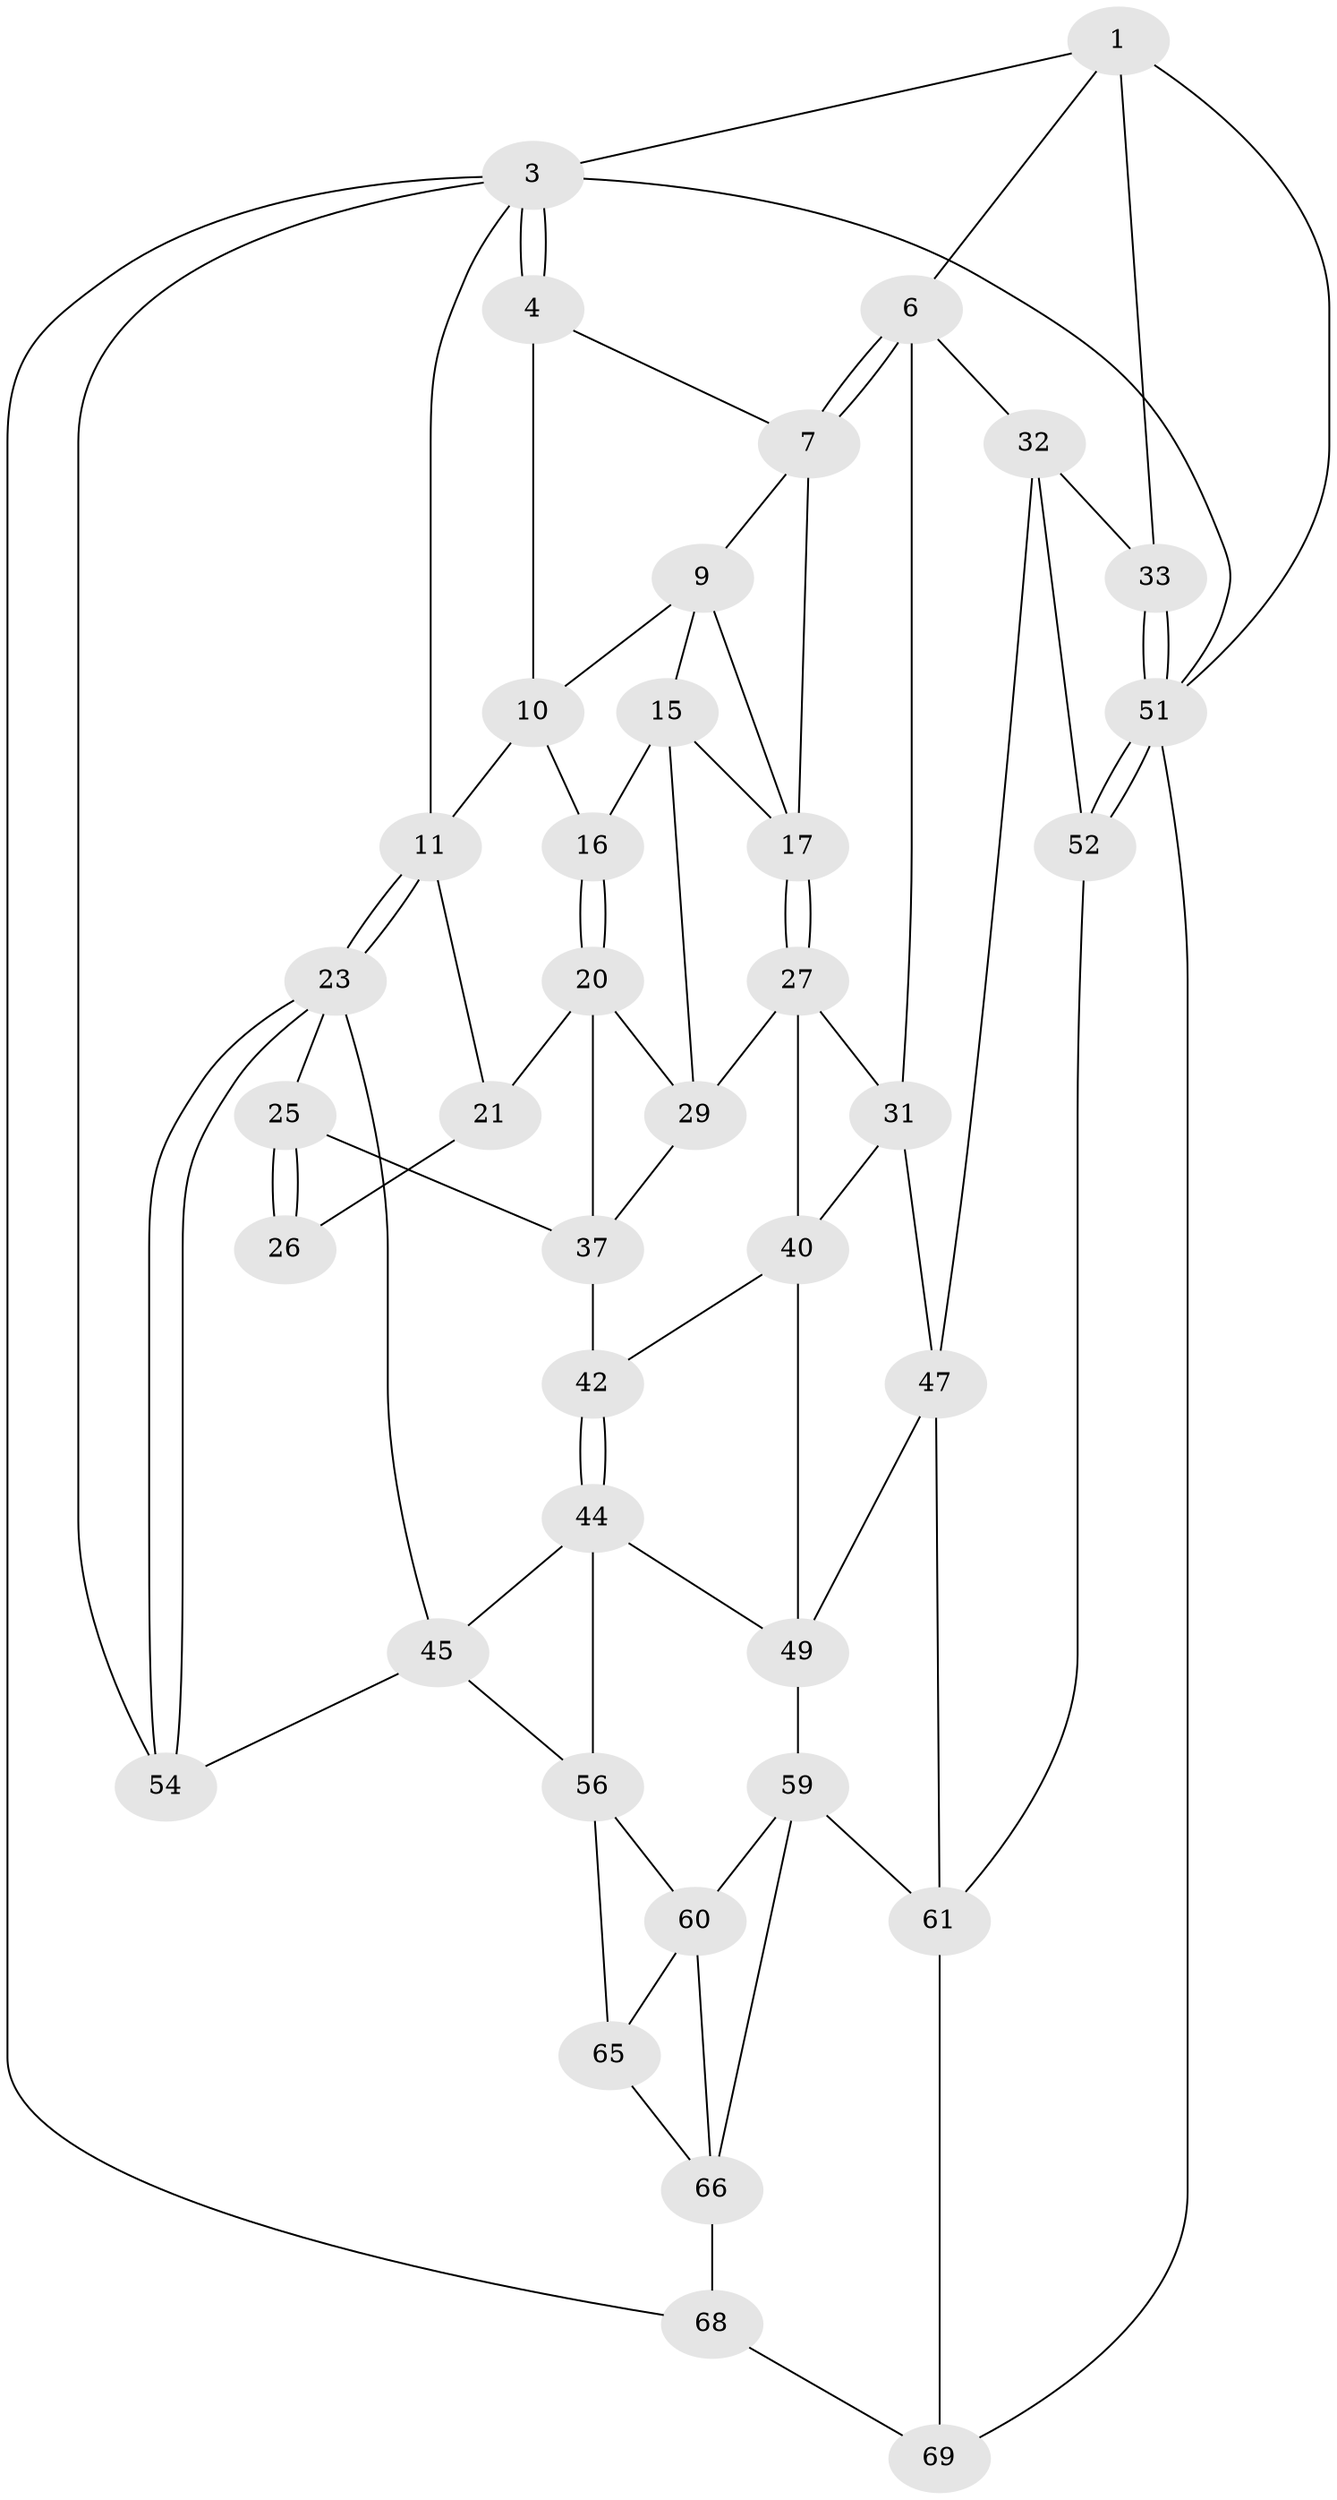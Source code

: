 // Generated by graph-tools (version 1.1) at 2025/24/03/03/25 07:24:34]
// undirected, 39 vertices, 83 edges
graph export_dot {
graph [start="1"]
  node [color=gray90,style=filled];
  1 [pos="+0.6919024565810411+0",super="+2"];
  3 [pos="+0+0",super="+55"];
  4 [pos="+0.34288458276418055+0",super="+5"];
  6 [pos="+0.7105347250207642+0.20452331062065437",super="+30"];
  7 [pos="+0.6760305900234854+0.21010873908738453",super="+8"];
  9 [pos="+0.4006321056381763+0.08995740301808851",super="+14"];
  10 [pos="+0.3301984371354112+0.015334955082845823",super="+13"];
  11 [pos="+0+0",super="+12"];
  15 [pos="+0.38347743513154536+0.3225911214246015",super="+19"];
  16 [pos="+0.3123795170374166+0.3102317827693292"];
  17 [pos="+0.66177432989254+0.21635257637910965",super="+18"];
  20 [pos="+0.24578833289509824+0.40134553993487054",super="+35"];
  21 [pos="+0.24548735092552512+0.40146445916070256",super="+22"];
  23 [pos="+0+0.5525808770148035",super="+24"];
  25 [pos="+0.018296165943009486+0.5260092601816683",super="+38"];
  26 [pos="+0.0738999159478505+0.4584791313328239",super="+36"];
  27 [pos="+0.5675908080909311+0.38796461042120856",super="+28"];
  29 [pos="+0.43584033264899563+0.40131864739103623",super="+34"];
  31 [pos="+0.7061356147165923+0.4675041061017645",super="+43"];
  32 [pos="+1+0.31453628711168935",super="+46"];
  33 [pos="+1+0.3117297565538574"];
  37 [pos="+0.3008448849732546+0.5545533657770605",super="+39"];
  40 [pos="+0.49849818283407304+0.5153102914248837",super="+41"];
  42 [pos="+0.30551524137020153+0.580463592125249"];
  44 [pos="+0.2836870460160023+0.607960835936918",super="+53"];
  45 [pos="+0.12080325716531372+0.5975439423687974",super="+58"];
  47 [pos="+0.6803338432350673+0.6621261813817725",super="+48"];
  49 [pos="+0.47336214343727645+0.665178645411707",super="+50"];
  51 [pos="+1+1",super="+70"];
  52 [pos="+0.9114541028155673+0.7893477169995692"];
  54 [pos="+0+0.9272132669424001"];
  56 [pos="+0.3160261206174698+0.7360800349892976",super="+57"];
  59 [pos="+0.43533585726724855+0.7816332648248661",super="+63"];
  60 [pos="+0.3594644291040932+0.7875442416231353",super="+64"];
  61 [pos="+0.641922252472876+0.8257142657505115",super="+62"];
  65 [pos="+0.26799230070878277+1"];
  66 [pos="+0.4539229702458601+0.8874499079648506",super="+67"];
  68 [pos="+0.27031005719426254+1"];
  69 [pos="+0.6958303710133048+1"];
  1 -- 6;
  1 -- 3;
  1 -- 51;
  1 -- 33;
  3 -- 4;
  3 -- 4;
  3 -- 11;
  3 -- 51;
  3 -- 68;
  3 -- 54;
  4 -- 10;
  4 -- 7;
  6 -- 7;
  6 -- 7;
  6 -- 32;
  6 -- 31;
  7 -- 17;
  7 -- 9;
  9 -- 10;
  9 -- 15;
  9 -- 17;
  10 -- 16;
  10 -- 11;
  11 -- 23;
  11 -- 23;
  11 -- 21;
  15 -- 16;
  15 -- 29;
  15 -- 17;
  16 -- 20;
  16 -- 20;
  17 -- 27;
  17 -- 27;
  20 -- 21;
  20 -- 37;
  20 -- 29;
  21 -- 26 [weight=2];
  23 -- 54;
  23 -- 54;
  23 -- 25;
  23 -- 45;
  25 -- 26 [weight=2];
  25 -- 26;
  25 -- 37;
  27 -- 31;
  27 -- 40;
  27 -- 29;
  29 -- 37;
  31 -- 40;
  31 -- 47;
  32 -- 33;
  32 -- 52;
  32 -- 47;
  33 -- 51;
  33 -- 51;
  37 -- 42;
  40 -- 42;
  40 -- 49;
  42 -- 44;
  42 -- 44;
  44 -- 45;
  44 -- 56;
  44 -- 49;
  45 -- 56;
  45 -- 54;
  47 -- 49;
  47 -- 61;
  49 -- 59;
  51 -- 52;
  51 -- 52;
  51 -- 69;
  52 -- 61;
  56 -- 60;
  56 -- 65;
  59 -- 60;
  59 -- 66;
  59 -- 61;
  60 -- 65;
  60 -- 66;
  61 -- 69;
  65 -- 66;
  66 -- 68;
  68 -- 69;
}
